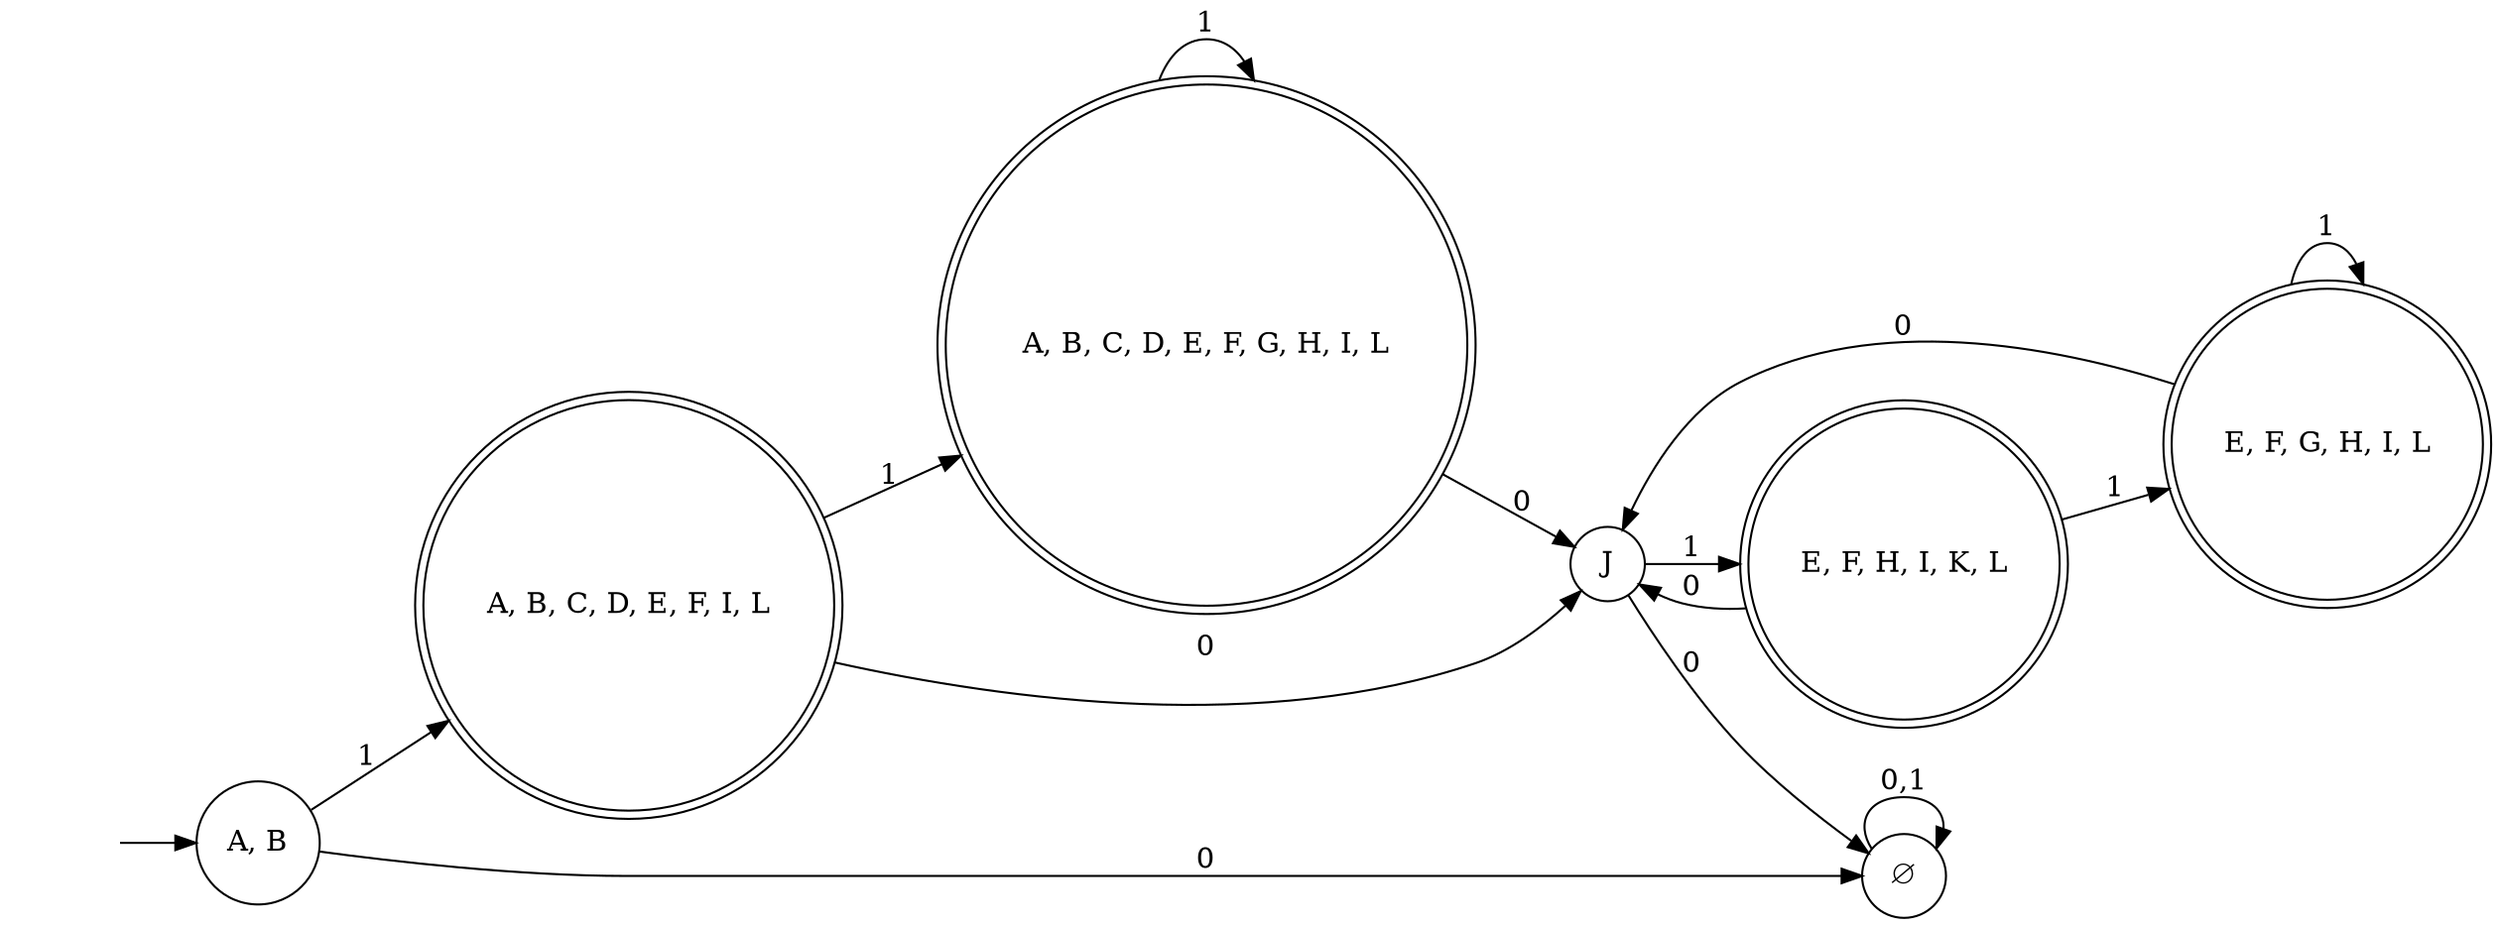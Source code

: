 digraph DFA {
  rankdir=LR;

  // 定义状态（双圈表示接受状态）
  node [shape = circle];
  S0 [label="A, B"];
  S1 [label="A, B, C, D, E, F, I, L", shape=doublecircle];
  S2 [label="J"];
  S3 [label="A, B, C, D, E, F, G, H, I, L", shape=doublecircle];
  S4 [label="E, F, H, I, K, L", shape=doublecircle];
  S5 [label="E, F, G, H, I, L", shape=doublecircle];
  S_dead [label="∅"];

  // 初始状态指向 S0
  start [shape=none, label=""];
  start -> S0;

  // 转移边
  S0 -> S_dead [label="0"];
  S0 -> S1 [label="1"];

  S1 -> S2 [label="0"];
  S1 -> S3 [label="1"];

  S2 -> S_dead [label="0"];
  S2 -> S4 [label="1"];

  S3 -> S2 [label="0"];
  S3 -> S3 [label="1"];

  S4 -> S2 [label="0"];
  S4 -> S5 [label="1"];

  S5 -> S2 [label="0"];
  S5 -> S5 [label="1"];

  S_dead -> S_dead [label="0,1"];
}
